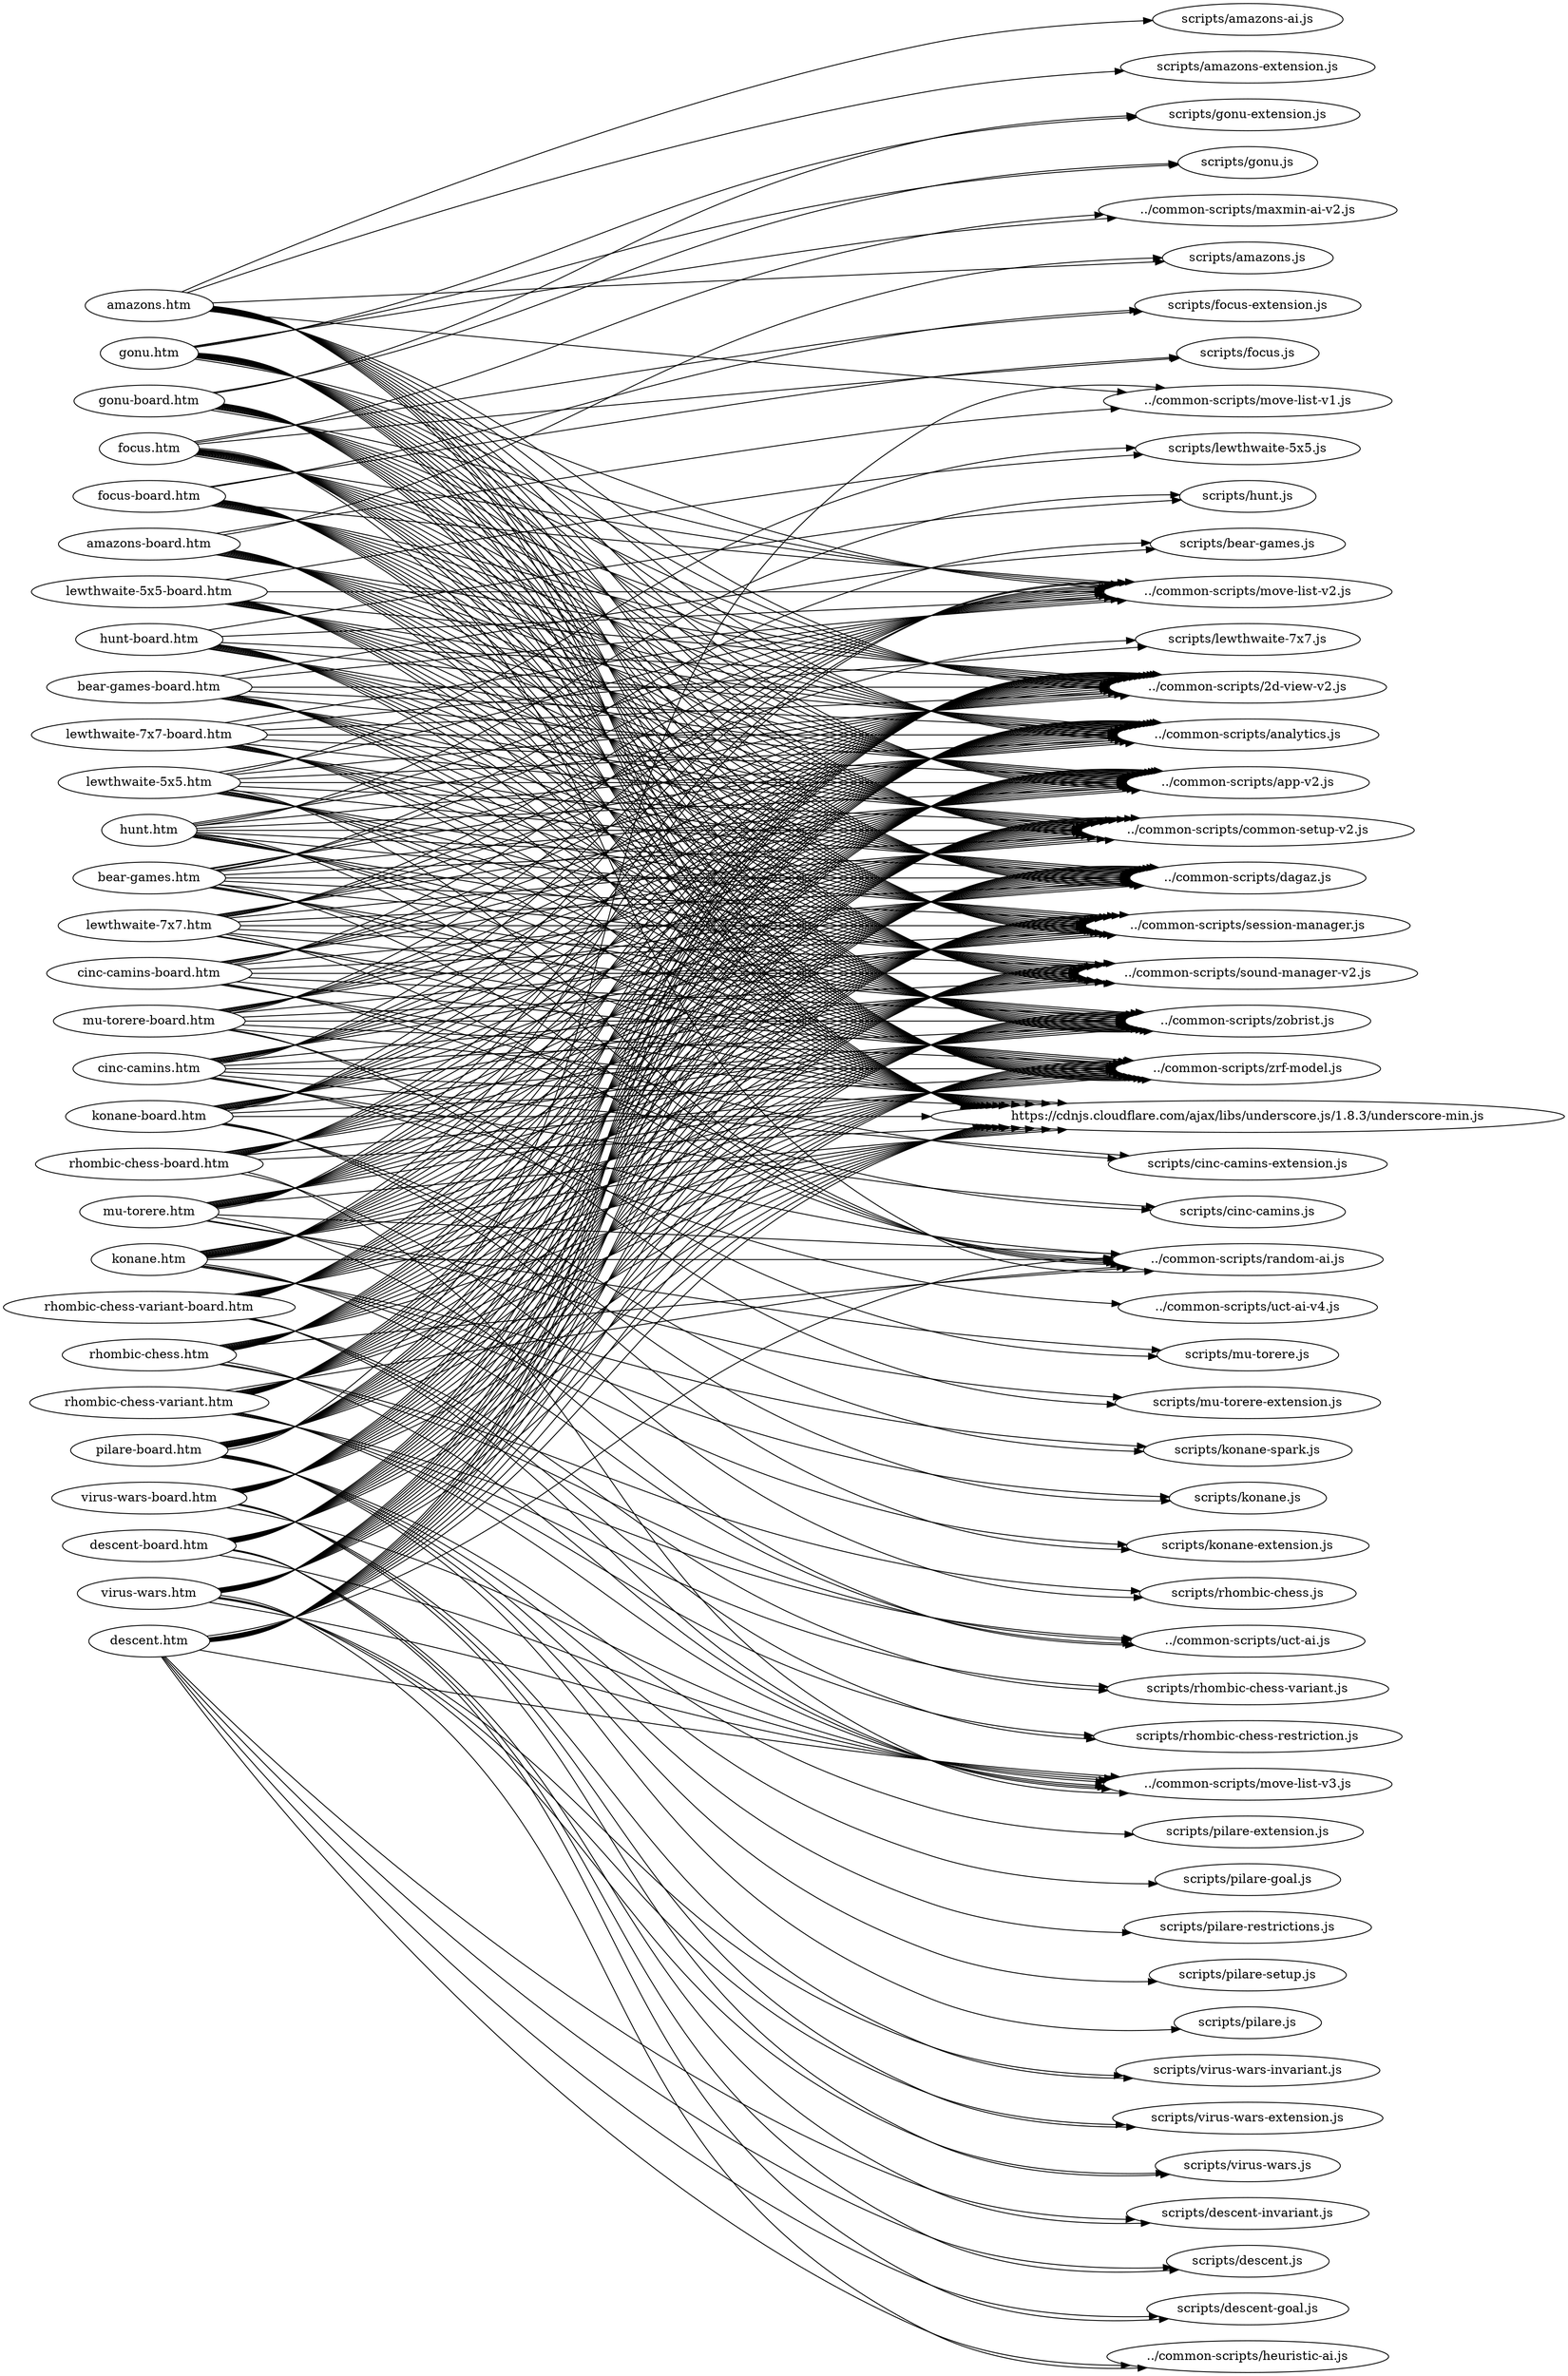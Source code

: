 digraph "graph" {
graph[ ranksep=10, rankdir = LR ];
  "amazons-board.htm" -> "../common-scripts/2d-view-v2.js";
  "amazons-board.htm" -> "../common-scripts/analytics.js";
  "amazons-board.htm" -> "../common-scripts/app-v2.js";
  "amazons-board.htm" -> "../common-scripts/common-setup-v2.js";
  "amazons-board.htm" -> "../common-scripts/dagaz.js";
  "amazons-board.htm" -> "../common-scripts/move-list-v1.js";
  "amazons-board.htm" -> "../common-scripts/session-manager.js";
  "amazons-board.htm" -> "../common-scripts/sound-manager-v2.js";
  "amazons-board.htm" -> "../common-scripts/zobrist.js";
  "amazons-board.htm" -> "../common-scripts/zrf-model.js";
  "amazons-board.htm" -> "https://cdnjs.cloudflare.com/ajax/libs/underscore.js/1.8.3/underscore-min.js";
  "amazons-board.htm" -> "scripts/amazons.js";
  "amazons.htm" -> "../common-scripts/2d-view-v2.js";
  "amazons.htm" -> "../common-scripts/analytics.js";
  "amazons.htm" -> "../common-scripts/app-v2.js";
  "amazons.htm" -> "../common-scripts/common-setup-v2.js";
  "amazons.htm" -> "../common-scripts/dagaz.js";
  "amazons.htm" -> "../common-scripts/move-list-v1.js";
  "amazons.htm" -> "../common-scripts/session-manager.js";
  "amazons.htm" -> "../common-scripts/sound-manager-v2.js";
  "amazons.htm" -> "../common-scripts/zobrist.js";
  "amazons.htm" -> "../common-scripts/zrf-model.js";
  "amazons.htm" -> "https://cdnjs.cloudflare.com/ajax/libs/underscore.js/1.8.3/underscore-min.js";
  "amazons.htm" -> "scripts/amazons-ai.js";
  "amazons.htm" -> "scripts/amazons-extension.js";
  "amazons.htm" -> "scripts/amazons.js";
  "bear-games-board.htm" -> "../common-scripts/2d-view-v2.js";
  "bear-games-board.htm" -> "../common-scripts/analytics.js";
  "bear-games-board.htm" -> "../common-scripts/app-v2.js";
  "bear-games-board.htm" -> "../common-scripts/common-setup-v2.js";
  "bear-games-board.htm" -> "../common-scripts/dagaz.js";
  "bear-games-board.htm" -> "../common-scripts/move-list-v2.js";
  "bear-games-board.htm" -> "../common-scripts/session-manager.js";
  "bear-games-board.htm" -> "../common-scripts/sound-manager-v2.js";
  "bear-games-board.htm" -> "../common-scripts/zobrist.js";
  "bear-games-board.htm" -> "../common-scripts/zrf-model.js";
  "bear-games-board.htm" -> "https://cdnjs.cloudflare.com/ajax/libs/underscore.js/1.8.3/underscore-min.js";
  "bear-games-board.htm" -> "scripts/bear-games.js";
  "bear-games.htm" -> "../common-scripts/2d-view-v2.js";
  "bear-games.htm" -> "../common-scripts/analytics.js";
  "bear-games.htm" -> "../common-scripts/app-v2.js";
  "bear-games.htm" -> "../common-scripts/common-setup-v2.js";
  "bear-games.htm" -> "../common-scripts/dagaz.js";
  "bear-games.htm" -> "../common-scripts/move-list-v2.js";
  "bear-games.htm" -> "../common-scripts/random-ai.js";
  "bear-games.htm" -> "../common-scripts/session-manager.js";
  "bear-games.htm" -> "../common-scripts/sound-manager-v2.js";
  "bear-games.htm" -> "../common-scripts/zobrist.js";
  "bear-games.htm" -> "../common-scripts/zrf-model.js";
  "bear-games.htm" -> "https://cdnjs.cloudflare.com/ajax/libs/underscore.js/1.8.3/underscore-min.js";
  "bear-games.htm" -> "scripts/bear-games.js";
  "cinc-camins-board.htm" -> "../common-scripts/2d-view-v2.js";
  "cinc-camins-board.htm" -> "../common-scripts/analytics.js";
  "cinc-camins-board.htm" -> "../common-scripts/app-v2.js";
  "cinc-camins-board.htm" -> "../common-scripts/common-setup-v2.js";
  "cinc-camins-board.htm" -> "../common-scripts/dagaz.js";
  "cinc-camins-board.htm" -> "../common-scripts/move-list-v2.js";
  "cinc-camins-board.htm" -> "../common-scripts/session-manager.js";
  "cinc-camins-board.htm" -> "../common-scripts/sound-manager-v2.js";
  "cinc-camins-board.htm" -> "../common-scripts/zobrist.js";
  "cinc-camins-board.htm" -> "../common-scripts/zrf-model.js";
  "cinc-camins-board.htm" -> "https://cdnjs.cloudflare.com/ajax/libs/underscore.js/1.8.3/underscore-min.js";
  "cinc-camins-board.htm" -> "scripts/cinc-camins-extension.js";
  "cinc-camins-board.htm" -> "scripts/cinc-camins.js";
  "cinc-camins.htm" -> "../common-scripts/2d-view-v2.js";
  "cinc-camins.htm" -> "../common-scripts/analytics.js";
  "cinc-camins.htm" -> "../common-scripts/app-v2.js";
  "cinc-camins.htm" -> "../common-scripts/common-setup-v2.js";
  "cinc-camins.htm" -> "../common-scripts/dagaz.js";
  "cinc-camins.htm" -> "../common-scripts/move-list-v2.js";
  "cinc-camins.htm" -> "../common-scripts/random-ai.js";
  "cinc-camins.htm" -> "../common-scripts/session-manager.js";
  "cinc-camins.htm" -> "../common-scripts/sound-manager-v2.js";
  "cinc-camins.htm" -> "../common-scripts/uct-ai-v4.js";
  "cinc-camins.htm" -> "../common-scripts/zobrist.js";
  "cinc-camins.htm" -> "../common-scripts/zrf-model.js";
  "cinc-camins.htm" -> "https://cdnjs.cloudflare.com/ajax/libs/underscore.js/1.8.3/underscore-min.js";
  "cinc-camins.htm" -> "scripts/cinc-camins-extension.js";
  "cinc-camins.htm" -> "scripts/cinc-camins.js";
  "descent-board.htm" -> "../common-scripts/2d-view-v2.js";
  "descent-board.htm" -> "../common-scripts/analytics.js";
  "descent-board.htm" -> "../common-scripts/app-v2.js";
  "descent-board.htm" -> "../common-scripts/common-setup-v2.js";
  "descent-board.htm" -> "../common-scripts/dagaz.js";
  "descent-board.htm" -> "../common-scripts/move-list-v3.js";
  "descent-board.htm" -> "../common-scripts/session-manager.js";
  "descent-board.htm" -> "../common-scripts/sound-manager-v2.js";
  "descent-board.htm" -> "../common-scripts/zobrist.js";
  "descent-board.htm" -> "../common-scripts/zrf-model.js";
  "descent-board.htm" -> "https://cdnjs.cloudflare.com/ajax/libs/underscore.js/1.8.3/underscore-min.js";
  "descent-board.htm" -> "scripts/descent-goal.js";
  "descent-board.htm" -> "scripts/descent-invariant.js";
  "descent-board.htm" -> "scripts/descent.js";
  "descent.htm" -> "../common-scripts/2d-view-v2.js";
  "descent.htm" -> "../common-scripts/analytics.js";
  "descent.htm" -> "../common-scripts/app-v2.js";
  "descent.htm" -> "../common-scripts/common-setup-v2.js";
  "descent.htm" -> "../common-scripts/dagaz.js";
  "descent.htm" -> "../common-scripts/heuristic-ai.js";
  "descent.htm" -> "../common-scripts/move-list-v3.js";
  "descent.htm" -> "../common-scripts/random-ai.js";
  "descent.htm" -> "../common-scripts/session-manager.js";
  "descent.htm" -> "../common-scripts/sound-manager-v2.js";
  "descent.htm" -> "../common-scripts/zobrist.js";
  "descent.htm" -> "../common-scripts/zrf-model.js";
  "descent.htm" -> "https://cdnjs.cloudflare.com/ajax/libs/underscore.js/1.8.3/underscore-min.js";
  "descent.htm" -> "scripts/descent-goal.js";
  "descent.htm" -> "scripts/descent-invariant.js";
  "descent.htm" -> "scripts/descent.js";
  "focus-board.htm" -> "../common-scripts/2d-view-v2.js";
  "focus-board.htm" -> "../common-scripts/analytics.js";
  "focus-board.htm" -> "../common-scripts/app-v2.js";
  "focus-board.htm" -> "../common-scripts/common-setup-v2.js";
  "focus-board.htm" -> "../common-scripts/dagaz.js";
  "focus-board.htm" -> "../common-scripts/move-list-v2.js";
  "focus-board.htm" -> "../common-scripts/session-manager.js";
  "focus-board.htm" -> "../common-scripts/sound-manager-v2.js";
  "focus-board.htm" -> "../common-scripts/zobrist.js";
  "focus-board.htm" -> "../common-scripts/zrf-model.js";
  "focus-board.htm" -> "https://cdnjs.cloudflare.com/ajax/libs/underscore.js/1.8.3/underscore-min.js";
  "focus-board.htm" -> "scripts/focus-extension.js";
  "focus-board.htm" -> "scripts/focus.js";
  "focus.htm" -> "../common-scripts/2d-view-v2.js";
  "focus.htm" -> "../common-scripts/analytics.js";
  "focus.htm" -> "../common-scripts/app-v2.js";
  "focus.htm" -> "../common-scripts/common-setup-v2.js";
  "focus.htm" -> "../common-scripts/dagaz.js";
  "focus.htm" -> "../common-scripts/maxmin-ai-v2.js";
  "focus.htm" -> "../common-scripts/move-list-v2.js";
  "focus.htm" -> "../common-scripts/random-ai.js";
  "focus.htm" -> "../common-scripts/session-manager.js";
  "focus.htm" -> "../common-scripts/sound-manager-v2.js";
  "focus.htm" -> "../common-scripts/zobrist.js";
  "focus.htm" -> "../common-scripts/zrf-model.js";
  "focus.htm" -> "https://cdnjs.cloudflare.com/ajax/libs/underscore.js/1.8.3/underscore-min.js";
  "focus.htm" -> "scripts/focus-extension.js";
  "focus.htm" -> "scripts/focus.js";
  "gonu-board.htm" -> "../common-scripts/2d-view-v2.js";
  "gonu-board.htm" -> "../common-scripts/analytics.js";
  "gonu-board.htm" -> "../common-scripts/app-v2.js";
  "gonu-board.htm" -> "../common-scripts/common-setup-v2.js";
  "gonu-board.htm" -> "../common-scripts/dagaz.js";
  "gonu-board.htm" -> "../common-scripts/move-list-v2.js";
  "gonu-board.htm" -> "../common-scripts/session-manager.js";
  "gonu-board.htm" -> "../common-scripts/sound-manager-v2.js";
  "gonu-board.htm" -> "../common-scripts/zobrist.js";
  "gonu-board.htm" -> "../common-scripts/zrf-model.js";
  "gonu-board.htm" -> "https://cdnjs.cloudflare.com/ajax/libs/underscore.js/1.8.3/underscore-min.js";
  "gonu-board.htm" -> "scripts/gonu-extension.js";
  "gonu-board.htm" -> "scripts/gonu.js";
  "gonu.htm" -> "../common-scripts/2d-view-v2.js";
  "gonu.htm" -> "../common-scripts/analytics.js";
  "gonu.htm" -> "../common-scripts/app-v2.js";
  "gonu.htm" -> "../common-scripts/common-setup-v2.js";
  "gonu.htm" -> "../common-scripts/dagaz.js";
  "gonu.htm" -> "../common-scripts/maxmin-ai-v2.js";
  "gonu.htm" -> "../common-scripts/move-list-v2.js";
  "gonu.htm" -> "../common-scripts/session-manager.js";
  "gonu.htm" -> "../common-scripts/sound-manager-v2.js";
  "gonu.htm" -> "../common-scripts/zobrist.js";
  "gonu.htm" -> "../common-scripts/zrf-model.js";
  "gonu.htm" -> "https://cdnjs.cloudflare.com/ajax/libs/underscore.js/1.8.3/underscore-min.js";
  "gonu.htm" -> "scripts/gonu-extension.js";
  "gonu.htm" -> "scripts/gonu.js";
  "hunt-board.htm" -> "../common-scripts/2d-view-v2.js";
  "hunt-board.htm" -> "../common-scripts/analytics.js";
  "hunt-board.htm" -> "../common-scripts/app-v2.js";
  "hunt-board.htm" -> "../common-scripts/common-setup-v2.js";
  "hunt-board.htm" -> "../common-scripts/dagaz.js";
  "hunt-board.htm" -> "../common-scripts/move-list-v2.js";
  "hunt-board.htm" -> "../common-scripts/session-manager.js";
  "hunt-board.htm" -> "../common-scripts/sound-manager-v2.js";
  "hunt-board.htm" -> "../common-scripts/zobrist.js";
  "hunt-board.htm" -> "../common-scripts/zrf-model.js";
  "hunt-board.htm" -> "https://cdnjs.cloudflare.com/ajax/libs/underscore.js/1.8.3/underscore-min.js";
  "hunt-board.htm" -> "scripts/hunt.js";
  "hunt.htm" -> "../common-scripts/2d-view-v2.js";
  "hunt.htm" -> "../common-scripts/analytics.js";
  "hunt.htm" -> "../common-scripts/app-v2.js";
  "hunt.htm" -> "../common-scripts/common-setup-v2.js";
  "hunt.htm" -> "../common-scripts/dagaz.js";
  "hunt.htm" -> "../common-scripts/move-list-v2.js";
  "hunt.htm" -> "../common-scripts/random-ai.js";
  "hunt.htm" -> "../common-scripts/session-manager.js";
  "hunt.htm" -> "../common-scripts/sound-manager-v2.js";
  "hunt.htm" -> "../common-scripts/zobrist.js";
  "hunt.htm" -> "../common-scripts/zrf-model.js";
  "hunt.htm" -> "https://cdnjs.cloudflare.com/ajax/libs/underscore.js/1.8.3/underscore-min.js";
  "hunt.htm" -> "scripts/hunt.js";
  "konane-board.htm" -> "../common-scripts/2d-view-v2.js";
  "konane-board.htm" -> "../common-scripts/analytics.js";
  "konane-board.htm" -> "../common-scripts/app-v2.js";
  "konane-board.htm" -> "../common-scripts/common-setup-v2.js";
  "konane-board.htm" -> "../common-scripts/dagaz.js";
  "konane-board.htm" -> "../common-scripts/move-list-v2.js";
  "konane-board.htm" -> "../common-scripts/session-manager.js";
  "konane-board.htm" -> "../common-scripts/sound-manager-v2.js";
  "konane-board.htm" -> "../common-scripts/zobrist.js";
  "konane-board.htm" -> "../common-scripts/zrf-model.js";
  "konane-board.htm" -> "https://cdnjs.cloudflare.com/ajax/libs/underscore.js/1.8.3/underscore-min.js";
  "konane-board.htm" -> "scripts/konane-extension.js";
  "konane-board.htm" -> "scripts/konane-spark.js";
  "konane-board.htm" -> "scripts/konane.js";
  "konane.htm" -> "../common-scripts/2d-view-v2.js";
  "konane.htm" -> "../common-scripts/analytics.js";
  "konane.htm" -> "../common-scripts/app-v2.js";
  "konane.htm" -> "../common-scripts/common-setup-v2.js";
  "konane.htm" -> "../common-scripts/dagaz.js";
  "konane.htm" -> "../common-scripts/move-list-v2.js";
  "konane.htm" -> "../common-scripts/random-ai.js";
  "konane.htm" -> "../common-scripts/session-manager.js";
  "konane.htm" -> "../common-scripts/sound-manager-v2.js";
  "konane.htm" -> "../common-scripts/uct-ai.js";
  "konane.htm" -> "../common-scripts/zobrist.js";
  "konane.htm" -> "../common-scripts/zrf-model.js";
  "konane.htm" -> "https://cdnjs.cloudflare.com/ajax/libs/underscore.js/1.8.3/underscore-min.js";
  "konane.htm" -> "scripts/konane-extension.js";
  "konane.htm" -> "scripts/konane-spark.js";
  "konane.htm" -> "scripts/konane.js";
  "lewthwaite-5x5-board.htm" -> "../common-scripts/2d-view-v2.js";
  "lewthwaite-5x5-board.htm" -> "../common-scripts/analytics.js";
  "lewthwaite-5x5-board.htm" -> "../common-scripts/app-v2.js";
  "lewthwaite-5x5-board.htm" -> "../common-scripts/common-setup-v2.js";
  "lewthwaite-5x5-board.htm" -> "../common-scripts/dagaz.js";
  "lewthwaite-5x5-board.htm" -> "../common-scripts/move-list-v2.js";
  "lewthwaite-5x5-board.htm" -> "../common-scripts/session-manager.js";
  "lewthwaite-5x5-board.htm" -> "../common-scripts/sound-manager-v2.js";
  "lewthwaite-5x5-board.htm" -> "../common-scripts/zobrist.js";
  "lewthwaite-5x5-board.htm" -> "../common-scripts/zrf-model.js";
  "lewthwaite-5x5-board.htm" -> "https://cdnjs.cloudflare.com/ajax/libs/underscore.js/1.8.3/underscore-min.js";
  "lewthwaite-5x5-board.htm" -> "scripts/lewthwaite-5x5.js";
  "lewthwaite-5x5.htm" -> "../common-scripts/2d-view-v2.js";
  "lewthwaite-5x5.htm" -> "../common-scripts/analytics.js";
  "lewthwaite-5x5.htm" -> "../common-scripts/app-v2.js";
  "lewthwaite-5x5.htm" -> "../common-scripts/common-setup-v2.js";
  "lewthwaite-5x5.htm" -> "../common-scripts/dagaz.js";
  "lewthwaite-5x5.htm" -> "../common-scripts/move-list-v2.js";
  "lewthwaite-5x5.htm" -> "../common-scripts/random-ai.js";
  "lewthwaite-5x5.htm" -> "../common-scripts/session-manager.js";
  "lewthwaite-5x5.htm" -> "../common-scripts/sound-manager-v2.js";
  "lewthwaite-5x5.htm" -> "../common-scripts/zobrist.js";
  "lewthwaite-5x5.htm" -> "../common-scripts/zrf-model.js";
  "lewthwaite-5x5.htm" -> "https://cdnjs.cloudflare.com/ajax/libs/underscore.js/1.8.3/underscore-min.js";
  "lewthwaite-5x5.htm" -> "scripts/lewthwaite-5x5.js";
  "lewthwaite-7x7-board.htm" -> "../common-scripts/2d-view-v2.js";
  "lewthwaite-7x7-board.htm" -> "../common-scripts/analytics.js";
  "lewthwaite-7x7-board.htm" -> "../common-scripts/app-v2.js";
  "lewthwaite-7x7-board.htm" -> "../common-scripts/common-setup-v2.js";
  "lewthwaite-7x7-board.htm" -> "../common-scripts/dagaz.js";
  "lewthwaite-7x7-board.htm" -> "../common-scripts/move-list-v2.js";
  "lewthwaite-7x7-board.htm" -> "../common-scripts/session-manager.js";
  "lewthwaite-7x7-board.htm" -> "../common-scripts/sound-manager-v2.js";
  "lewthwaite-7x7-board.htm" -> "../common-scripts/zobrist.js";
  "lewthwaite-7x7-board.htm" -> "../common-scripts/zrf-model.js";
  "lewthwaite-7x7-board.htm" -> "https://cdnjs.cloudflare.com/ajax/libs/underscore.js/1.8.3/underscore-min.js";
  "lewthwaite-7x7-board.htm" -> "scripts/lewthwaite-7x7.js";
  "lewthwaite-7x7.htm" -> "../common-scripts/2d-view-v2.js";
  "lewthwaite-7x7.htm" -> "../common-scripts/analytics.js";
  "lewthwaite-7x7.htm" -> "../common-scripts/app-v2.js";
  "lewthwaite-7x7.htm" -> "../common-scripts/common-setup-v2.js";
  "lewthwaite-7x7.htm" -> "../common-scripts/dagaz.js";
  "lewthwaite-7x7.htm" -> "../common-scripts/move-list-v2.js";
  "lewthwaite-7x7.htm" -> "../common-scripts/random-ai.js";
  "lewthwaite-7x7.htm" -> "../common-scripts/session-manager.js";
  "lewthwaite-7x7.htm" -> "../common-scripts/sound-manager-v2.js";
  "lewthwaite-7x7.htm" -> "../common-scripts/zobrist.js";
  "lewthwaite-7x7.htm" -> "../common-scripts/zrf-model.js";
  "lewthwaite-7x7.htm" -> "https://cdnjs.cloudflare.com/ajax/libs/underscore.js/1.8.3/underscore-min.js";
  "lewthwaite-7x7.htm" -> "scripts/lewthwaite-7x7.js";
  "mu-torere-board.htm" -> "../common-scripts/2d-view-v2.js";
  "mu-torere-board.htm" -> "../common-scripts/analytics.js";
  "mu-torere-board.htm" -> "../common-scripts/app-v2.js";
  "mu-torere-board.htm" -> "../common-scripts/common-setup-v2.js";
  "mu-torere-board.htm" -> "../common-scripts/dagaz.js";
  "mu-torere-board.htm" -> "../common-scripts/move-list-v2.js";
  "mu-torere-board.htm" -> "../common-scripts/session-manager.js";
  "mu-torere-board.htm" -> "../common-scripts/sound-manager-v2.js";
  "mu-torere-board.htm" -> "../common-scripts/zobrist.js";
  "mu-torere-board.htm" -> "../common-scripts/zrf-model.js";
  "mu-torere-board.htm" -> "https://cdnjs.cloudflare.com/ajax/libs/underscore.js/1.8.3/underscore-min.js";
  "mu-torere-board.htm" -> "scripts/mu-torere-extension.js";
  "mu-torere-board.htm" -> "scripts/mu-torere.js";
  "mu-torere.htm" -> "../common-scripts/2d-view-v2.js";
  "mu-torere.htm" -> "../common-scripts/analytics.js";
  "mu-torere.htm" -> "../common-scripts/app-v2.js";
  "mu-torere.htm" -> "../common-scripts/common-setup-v2.js";
  "mu-torere.htm" -> "../common-scripts/dagaz.js";
  "mu-torere.htm" -> "../common-scripts/move-list-v2.js";
  "mu-torere.htm" -> "../common-scripts/random-ai.js";
  "mu-torere.htm" -> "../common-scripts/session-manager.js";
  "mu-torere.htm" -> "../common-scripts/sound-manager-v2.js";
  "mu-torere.htm" -> "../common-scripts/uct-ai.js";
  "mu-torere.htm" -> "../common-scripts/zobrist.js";
  "mu-torere.htm" -> "../common-scripts/zrf-model.js";
  "mu-torere.htm" -> "https://cdnjs.cloudflare.com/ajax/libs/underscore.js/1.8.3/underscore-min.js";
  "mu-torere.htm" -> "scripts/mu-torere-extension.js";
  "mu-torere.htm" -> "scripts/mu-torere.js";
  "pilare-board.htm" -> "../common-scripts/2d-view-v2.js";
  "pilare-board.htm" -> "../common-scripts/analytics.js";
  "pilare-board.htm" -> "../common-scripts/app-v2.js";
  "pilare-board.htm" -> "../common-scripts/common-setup-v2.js";
  "pilare-board.htm" -> "../common-scripts/dagaz.js";
  "pilare-board.htm" -> "../common-scripts/move-list-v1.js";
  "pilare-board.htm" -> "../common-scripts/session-manager.js";
  "pilare-board.htm" -> "../common-scripts/sound-manager-v2.js";
  "pilare-board.htm" -> "../common-scripts/zobrist.js";
  "pilare-board.htm" -> "../common-scripts/zrf-model.js";
  "pilare-board.htm" -> "https://cdnjs.cloudflare.com/ajax/libs/underscore.js/1.8.3/underscore-min.js";
  "pilare-board.htm" -> "scripts/pilare-extension.js";
  "pilare-board.htm" -> "scripts/pilare-goal.js";
  "pilare-board.htm" -> "scripts/pilare-restrictions.js";
  "pilare-board.htm" -> "scripts/pilare-setup.js";
  "pilare-board.htm" -> "scripts/pilare.js";
  "rhombic-chess-board.htm" -> "../common-scripts/2d-view-v2.js";
  "rhombic-chess-board.htm" -> "../common-scripts/analytics.js";
  "rhombic-chess-board.htm" -> "../common-scripts/app-v2.js";
  "rhombic-chess-board.htm" -> "../common-scripts/common-setup-v2.js";
  "rhombic-chess-board.htm" -> "../common-scripts/dagaz.js";
  "rhombic-chess-board.htm" -> "../common-scripts/move-list-v3.js";
  "rhombic-chess-board.htm" -> "../common-scripts/session-manager.js";
  "rhombic-chess-board.htm" -> "../common-scripts/sound-manager-v2.js";
  "rhombic-chess-board.htm" -> "../common-scripts/zobrist.js";
  "rhombic-chess-board.htm" -> "../common-scripts/zrf-model.js";
  "rhombic-chess-board.htm" -> "https://cdnjs.cloudflare.com/ajax/libs/underscore.js/1.8.3/underscore-min.js";
  "rhombic-chess-board.htm" -> "scripts/rhombic-chess.js";
  "rhombic-chess-variant-board.htm" -> "../common-scripts/2d-view-v2.js";
  "rhombic-chess-variant-board.htm" -> "../common-scripts/analytics.js";
  "rhombic-chess-variant-board.htm" -> "../common-scripts/app-v2.js";
  "rhombic-chess-variant-board.htm" -> "../common-scripts/common-setup-v2.js";
  "rhombic-chess-variant-board.htm" -> "../common-scripts/dagaz.js";
  "rhombic-chess-variant-board.htm" -> "../common-scripts/move-list-v3.js";
  "rhombic-chess-variant-board.htm" -> "../common-scripts/session-manager.js";
  "rhombic-chess-variant-board.htm" -> "../common-scripts/sound-manager-v2.js";
  "rhombic-chess-variant-board.htm" -> "../common-scripts/zobrist.js";
  "rhombic-chess-variant-board.htm" -> "../common-scripts/zrf-model.js";
  "rhombic-chess-variant-board.htm" -> "https://cdnjs.cloudflare.com/ajax/libs/underscore.js/1.8.3/underscore-min.js";
  "rhombic-chess-variant-board.htm" -> "scripts/rhombic-chess-restriction.js";
  "rhombic-chess-variant-board.htm" -> "scripts/rhombic-chess-variant.js";
  "rhombic-chess-variant.htm" -> "../common-scripts/2d-view-v2.js";
  "rhombic-chess-variant.htm" -> "../common-scripts/analytics.js";
  "rhombic-chess-variant.htm" -> "../common-scripts/app-v2.js";
  "rhombic-chess-variant.htm" -> "../common-scripts/common-setup-v2.js";
  "rhombic-chess-variant.htm" -> "../common-scripts/dagaz.js";
  "rhombic-chess-variant.htm" -> "../common-scripts/move-list-v3.js";
  "rhombic-chess-variant.htm" -> "../common-scripts/random-ai.js";
  "rhombic-chess-variant.htm" -> "../common-scripts/session-manager.js";
  "rhombic-chess-variant.htm" -> "../common-scripts/sound-manager-v2.js";
  "rhombic-chess-variant.htm" -> "../common-scripts/uct-ai.js";
  "rhombic-chess-variant.htm" -> "../common-scripts/zobrist.js";
  "rhombic-chess-variant.htm" -> "../common-scripts/zrf-model.js";
  "rhombic-chess-variant.htm" -> "https://cdnjs.cloudflare.com/ajax/libs/underscore.js/1.8.3/underscore-min.js";
  "rhombic-chess-variant.htm" -> "scripts/rhombic-chess-restriction.js";
  "rhombic-chess-variant.htm" -> "scripts/rhombic-chess-variant.js";
  "rhombic-chess.htm" -> "../common-scripts/2d-view-v2.js";
  "rhombic-chess.htm" -> "../common-scripts/analytics.js";
  "rhombic-chess.htm" -> "../common-scripts/app-v2.js";
  "rhombic-chess.htm" -> "../common-scripts/common-setup-v2.js";
  "rhombic-chess.htm" -> "../common-scripts/dagaz.js";
  "rhombic-chess.htm" -> "../common-scripts/move-list-v3.js";
  "rhombic-chess.htm" -> "../common-scripts/random-ai.js";
  "rhombic-chess.htm" -> "../common-scripts/session-manager.js";
  "rhombic-chess.htm" -> "../common-scripts/sound-manager-v2.js";
  "rhombic-chess.htm" -> "../common-scripts/uct-ai.js";
  "rhombic-chess.htm" -> "../common-scripts/zobrist.js";
  "rhombic-chess.htm" -> "../common-scripts/zrf-model.js";
  "rhombic-chess.htm" -> "https://cdnjs.cloudflare.com/ajax/libs/underscore.js/1.8.3/underscore-min.js";
  "rhombic-chess.htm" -> "scripts/rhombic-chess.js";
  "virus-wars-board.htm" -> "../common-scripts/2d-view-v2.js";
  "virus-wars-board.htm" -> "../common-scripts/analytics.js";
  "virus-wars-board.htm" -> "../common-scripts/app-v2.js";
  "virus-wars-board.htm" -> "../common-scripts/common-setup-v2.js";
  "virus-wars-board.htm" -> "../common-scripts/dagaz.js";
  "virus-wars-board.htm" -> "../common-scripts/move-list-v3.js";
  "virus-wars-board.htm" -> "../common-scripts/session-manager.js";
  "virus-wars-board.htm" -> "../common-scripts/sound-manager-v2.js";
  "virus-wars-board.htm" -> "../common-scripts/zobrist.js";
  "virus-wars-board.htm" -> "../common-scripts/zrf-model.js";
  "virus-wars-board.htm" -> "https://cdnjs.cloudflare.com/ajax/libs/underscore.js/1.8.3/underscore-min.js";
  "virus-wars-board.htm" -> "scripts/virus-wars-extension.js";
  "virus-wars-board.htm" -> "scripts/virus-wars-invariant.js";
  "virus-wars-board.htm" -> "scripts/virus-wars.js";
  "virus-wars.htm" -> "../common-scripts/2d-view-v2.js";
  "virus-wars.htm" -> "../common-scripts/analytics.js";
  "virus-wars.htm" -> "../common-scripts/app-v2.js";
  "virus-wars.htm" -> "../common-scripts/common-setup-v2.js";
  "virus-wars.htm" -> "../common-scripts/dagaz.js";
  "virus-wars.htm" -> "../common-scripts/heuristic-ai.js";
  "virus-wars.htm" -> "../common-scripts/move-list-v3.js";
  "virus-wars.htm" -> "../common-scripts/session-manager.js";
  "virus-wars.htm" -> "../common-scripts/sound-manager-v2.js";
  "virus-wars.htm" -> "../common-scripts/zobrist.js";
  "virus-wars.htm" -> "../common-scripts/zrf-model.js";
  "virus-wars.htm" -> "https://cdnjs.cloudflare.com/ajax/libs/underscore.js/1.8.3/underscore-min.js";
  "virus-wars.htm" -> "scripts/virus-wars-extension.js";
  "virus-wars.htm" -> "scripts/virus-wars-invariant.js";
  "virus-wars.htm" -> "scripts/virus-wars.js";
}
